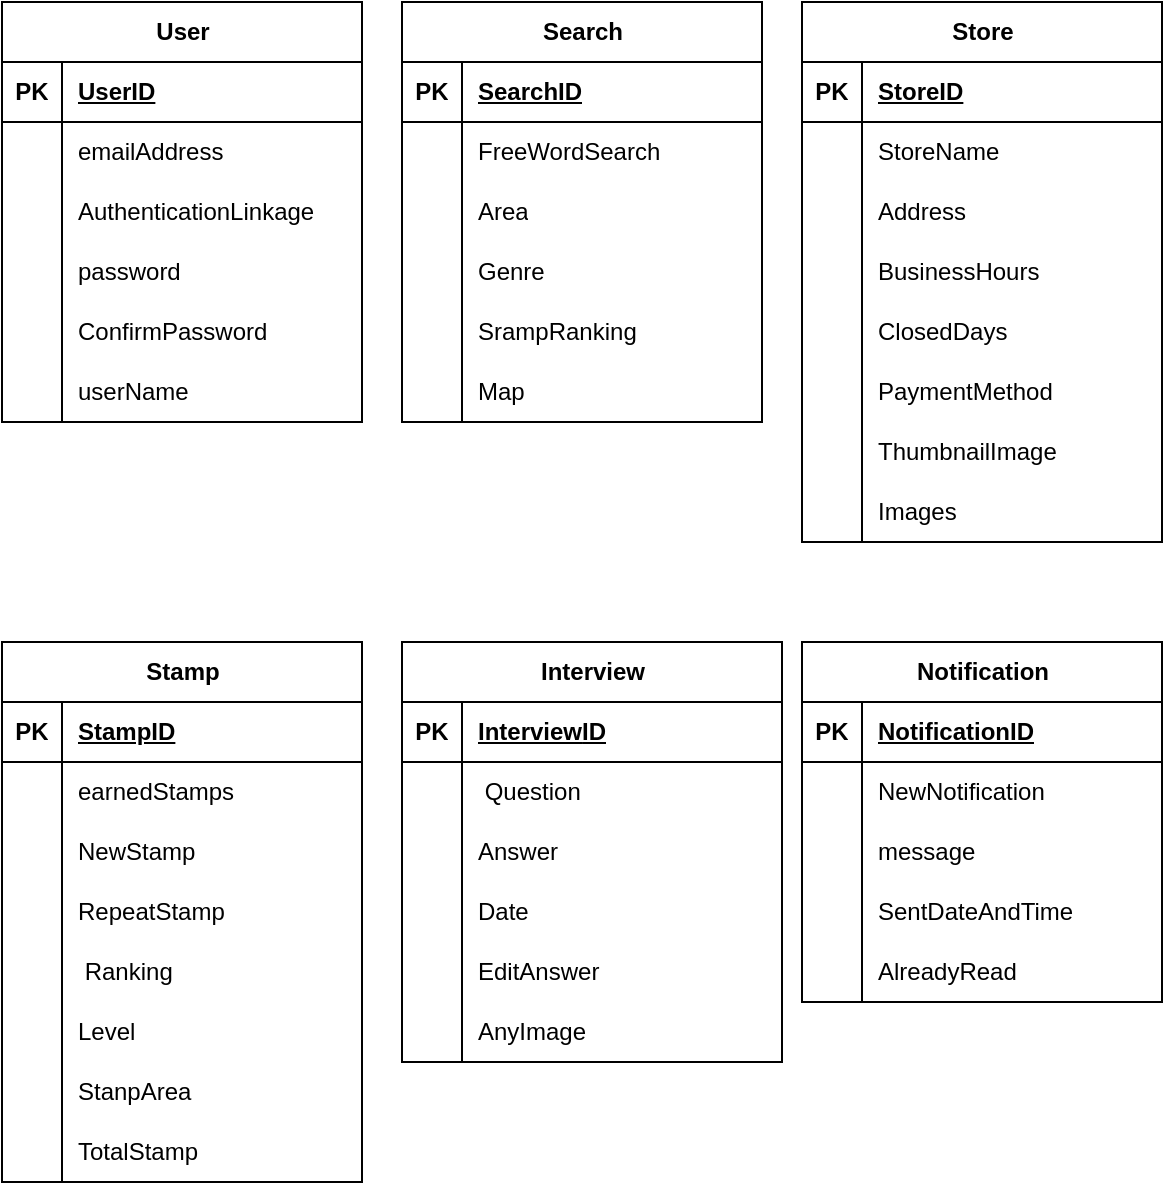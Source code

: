 <mxfile version="28.0.6">
  <diagram name="ページ1" id="kEK9VItC3VgsnDbGIAw5">
    <mxGraphModel dx="831" dy="711" grid="1" gridSize="10" guides="1" tooltips="1" connect="1" arrows="1" fold="1" page="1" pageScale="1" pageWidth="827" pageHeight="1169" math="0" shadow="0">
      <root>
        <mxCell id="0" />
        <mxCell id="1" parent="0" />
        <mxCell id="_8Yf4hrs5xxqc-T7OkdK-20" value="User" style="shape=table;startSize=30;container=1;collapsible=1;childLayout=tableLayout;fixedRows=1;rowLines=0;fontStyle=1;align=center;resizeLast=1;html=1;" parent="1" vertex="1">
          <mxGeometry x="40" y="40" width="180" height="210" as="geometry" />
        </mxCell>
        <mxCell id="_8Yf4hrs5xxqc-T7OkdK-21" value="" style="shape=tableRow;horizontal=0;startSize=0;swimlaneHead=0;swimlaneBody=0;fillColor=none;collapsible=0;dropTarget=0;points=[[0,0.5],[1,0.5]];portConstraint=eastwest;top=0;left=0;right=0;bottom=1;" parent="_8Yf4hrs5xxqc-T7OkdK-20" vertex="1">
          <mxGeometry y="30" width="180" height="30" as="geometry" />
        </mxCell>
        <mxCell id="_8Yf4hrs5xxqc-T7OkdK-22" value="PK" style="shape=partialRectangle;connectable=0;fillColor=none;top=0;left=0;bottom=0;right=0;fontStyle=1;overflow=hidden;whiteSpace=wrap;html=1;" parent="_8Yf4hrs5xxqc-T7OkdK-21" vertex="1">
          <mxGeometry width="30" height="30" as="geometry">
            <mxRectangle width="30" height="30" as="alternateBounds" />
          </mxGeometry>
        </mxCell>
        <mxCell id="_8Yf4hrs5xxqc-T7OkdK-23" value="UserID" style="shape=partialRectangle;connectable=0;fillColor=none;top=0;left=0;bottom=0;right=0;align=left;spacingLeft=6;fontStyle=5;overflow=hidden;whiteSpace=wrap;html=1;" parent="_8Yf4hrs5xxqc-T7OkdK-21" vertex="1">
          <mxGeometry x="30" width="150" height="30" as="geometry">
            <mxRectangle width="150" height="30" as="alternateBounds" />
          </mxGeometry>
        </mxCell>
        <mxCell id="_8Yf4hrs5xxqc-T7OkdK-24" value="" style="shape=tableRow;horizontal=0;startSize=0;swimlaneHead=0;swimlaneBody=0;fillColor=none;collapsible=0;dropTarget=0;points=[[0,0.5],[1,0.5]];portConstraint=eastwest;top=0;left=0;right=0;bottom=0;" parent="_8Yf4hrs5xxqc-T7OkdK-20" vertex="1">
          <mxGeometry y="60" width="180" height="30" as="geometry" />
        </mxCell>
        <mxCell id="_8Yf4hrs5xxqc-T7OkdK-25" value="" style="shape=partialRectangle;connectable=0;fillColor=none;top=0;left=0;bottom=0;right=0;editable=1;overflow=hidden;whiteSpace=wrap;html=1;" parent="_8Yf4hrs5xxqc-T7OkdK-24" vertex="1">
          <mxGeometry width="30" height="30" as="geometry">
            <mxRectangle width="30" height="30" as="alternateBounds" />
          </mxGeometry>
        </mxCell>
        <mxCell id="_8Yf4hrs5xxqc-T7OkdK-26" value="emailAddress" style="shape=partialRectangle;connectable=0;fillColor=none;top=0;left=0;bottom=0;right=0;align=left;spacingLeft=6;overflow=hidden;whiteSpace=wrap;html=1;" parent="_8Yf4hrs5xxqc-T7OkdK-24" vertex="1">
          <mxGeometry x="30" width="150" height="30" as="geometry">
            <mxRectangle width="150" height="30" as="alternateBounds" />
          </mxGeometry>
        </mxCell>
        <mxCell id="_8Yf4hrs5xxqc-T7OkdK-86" style="shape=tableRow;horizontal=0;startSize=0;swimlaneHead=0;swimlaneBody=0;fillColor=none;collapsible=0;dropTarget=0;points=[[0,0.5],[1,0.5]];portConstraint=eastwest;top=0;left=0;right=0;bottom=0;" parent="_8Yf4hrs5xxqc-T7OkdK-20" vertex="1">
          <mxGeometry y="90" width="180" height="30" as="geometry" />
        </mxCell>
        <mxCell id="_8Yf4hrs5xxqc-T7OkdK-87" style="shape=partialRectangle;connectable=0;fillColor=none;top=0;left=0;bottom=0;right=0;editable=1;overflow=hidden;whiteSpace=wrap;html=1;" parent="_8Yf4hrs5xxqc-T7OkdK-86" vertex="1">
          <mxGeometry width="30" height="30" as="geometry">
            <mxRectangle width="30" height="30" as="alternateBounds" />
          </mxGeometry>
        </mxCell>
        <mxCell id="_8Yf4hrs5xxqc-T7OkdK-88" value="AuthenticationLinkage" style="shape=partialRectangle;connectable=0;fillColor=none;top=0;left=0;bottom=0;right=0;align=left;spacingLeft=6;overflow=hidden;whiteSpace=wrap;html=1;" parent="_8Yf4hrs5xxqc-T7OkdK-86" vertex="1">
          <mxGeometry x="30" width="150" height="30" as="geometry">
            <mxRectangle width="150" height="30" as="alternateBounds" />
          </mxGeometry>
        </mxCell>
        <mxCell id="_8Yf4hrs5xxqc-T7OkdK-27" value="" style="shape=tableRow;horizontal=0;startSize=0;swimlaneHead=0;swimlaneBody=0;fillColor=none;collapsible=0;dropTarget=0;points=[[0,0.5],[1,0.5]];portConstraint=eastwest;top=0;left=0;right=0;bottom=0;" parent="_8Yf4hrs5xxqc-T7OkdK-20" vertex="1">
          <mxGeometry y="120" width="180" height="30" as="geometry" />
        </mxCell>
        <mxCell id="_8Yf4hrs5xxqc-T7OkdK-28" value="" style="shape=partialRectangle;connectable=0;fillColor=none;top=0;left=0;bottom=0;right=0;editable=1;overflow=hidden;whiteSpace=wrap;html=1;" parent="_8Yf4hrs5xxqc-T7OkdK-27" vertex="1">
          <mxGeometry width="30" height="30" as="geometry">
            <mxRectangle width="30" height="30" as="alternateBounds" />
          </mxGeometry>
        </mxCell>
        <mxCell id="_8Yf4hrs5xxqc-T7OkdK-29" value="password" style="shape=partialRectangle;connectable=0;fillColor=none;top=0;left=0;bottom=0;right=0;align=left;spacingLeft=6;overflow=hidden;whiteSpace=wrap;html=1;" parent="_8Yf4hrs5xxqc-T7OkdK-27" vertex="1">
          <mxGeometry x="30" width="150" height="30" as="geometry">
            <mxRectangle width="150" height="30" as="alternateBounds" />
          </mxGeometry>
        </mxCell>
        <mxCell id="_8Yf4hrs5xxqc-T7OkdK-30" value="" style="shape=tableRow;horizontal=0;startSize=0;swimlaneHead=0;swimlaneBody=0;fillColor=none;collapsible=0;dropTarget=0;points=[[0,0.5],[1,0.5]];portConstraint=eastwest;top=0;left=0;right=0;bottom=0;" parent="_8Yf4hrs5xxqc-T7OkdK-20" vertex="1">
          <mxGeometry y="150" width="180" height="30" as="geometry" />
        </mxCell>
        <mxCell id="_8Yf4hrs5xxqc-T7OkdK-31" value="" style="shape=partialRectangle;connectable=0;fillColor=none;top=0;left=0;bottom=0;right=0;editable=1;overflow=hidden;whiteSpace=wrap;html=1;" parent="_8Yf4hrs5xxqc-T7OkdK-30" vertex="1">
          <mxGeometry width="30" height="30" as="geometry">
            <mxRectangle width="30" height="30" as="alternateBounds" />
          </mxGeometry>
        </mxCell>
        <mxCell id="_8Yf4hrs5xxqc-T7OkdK-32" value="ConfirmPassword" style="shape=partialRectangle;connectable=0;fillColor=none;top=0;left=0;bottom=0;right=0;align=left;spacingLeft=6;overflow=hidden;whiteSpace=wrap;html=1;" parent="_8Yf4hrs5xxqc-T7OkdK-30" vertex="1">
          <mxGeometry x="30" width="150" height="30" as="geometry">
            <mxRectangle width="150" height="30" as="alternateBounds" />
          </mxGeometry>
        </mxCell>
        <mxCell id="_8Yf4hrs5xxqc-T7OkdK-36" style="shape=tableRow;horizontal=0;startSize=0;swimlaneHead=0;swimlaneBody=0;fillColor=none;collapsible=0;dropTarget=0;points=[[0,0.5],[1,0.5]];portConstraint=eastwest;top=0;left=0;right=0;bottom=0;" parent="_8Yf4hrs5xxqc-T7OkdK-20" vertex="1">
          <mxGeometry y="180" width="180" height="30" as="geometry" />
        </mxCell>
        <mxCell id="_8Yf4hrs5xxqc-T7OkdK-37" value="" style="shape=partialRectangle;connectable=0;fillColor=none;top=0;left=0;bottom=0;right=0;editable=1;overflow=hidden;whiteSpace=wrap;html=1;" parent="_8Yf4hrs5xxqc-T7OkdK-36" vertex="1">
          <mxGeometry width="30" height="30" as="geometry">
            <mxRectangle width="30" height="30" as="alternateBounds" />
          </mxGeometry>
        </mxCell>
        <mxCell id="_8Yf4hrs5xxqc-T7OkdK-38" value="userName" style="shape=partialRectangle;connectable=0;fillColor=none;top=0;left=0;bottom=0;right=0;align=left;spacingLeft=6;overflow=hidden;whiteSpace=wrap;html=1;" parent="_8Yf4hrs5xxqc-T7OkdK-36" vertex="1">
          <mxGeometry x="30" width="150" height="30" as="geometry">
            <mxRectangle width="150" height="30" as="alternateBounds" />
          </mxGeometry>
        </mxCell>
        <mxCell id="_8Yf4hrs5xxqc-T7OkdK-53" value="Search" style="shape=table;startSize=30;container=1;collapsible=1;childLayout=tableLayout;fixedRows=1;rowLines=0;fontStyle=1;align=center;resizeLast=1;html=1;" parent="1" vertex="1">
          <mxGeometry x="240" y="40" width="180" height="210" as="geometry" />
        </mxCell>
        <mxCell id="_8Yf4hrs5xxqc-T7OkdK-54" value="" style="shape=tableRow;horizontal=0;startSize=0;swimlaneHead=0;swimlaneBody=0;fillColor=none;collapsible=0;dropTarget=0;points=[[0,0.5],[1,0.5]];portConstraint=eastwest;top=0;left=0;right=0;bottom=1;" parent="_8Yf4hrs5xxqc-T7OkdK-53" vertex="1">
          <mxGeometry y="30" width="180" height="30" as="geometry" />
        </mxCell>
        <mxCell id="_8Yf4hrs5xxqc-T7OkdK-55" value="PK" style="shape=partialRectangle;connectable=0;fillColor=none;top=0;left=0;bottom=0;right=0;fontStyle=1;overflow=hidden;whiteSpace=wrap;html=1;" parent="_8Yf4hrs5xxqc-T7OkdK-54" vertex="1">
          <mxGeometry width="30" height="30" as="geometry">
            <mxRectangle width="30" height="30" as="alternateBounds" />
          </mxGeometry>
        </mxCell>
        <mxCell id="_8Yf4hrs5xxqc-T7OkdK-56" value="SearchID" style="shape=partialRectangle;connectable=0;fillColor=none;top=0;left=0;bottom=0;right=0;align=left;spacingLeft=6;fontStyle=5;overflow=hidden;whiteSpace=wrap;html=1;" parent="_8Yf4hrs5xxqc-T7OkdK-54" vertex="1">
          <mxGeometry x="30" width="150" height="30" as="geometry">
            <mxRectangle width="150" height="30" as="alternateBounds" />
          </mxGeometry>
        </mxCell>
        <mxCell id="_8Yf4hrs5xxqc-T7OkdK-57" value="" style="shape=tableRow;horizontal=0;startSize=0;swimlaneHead=0;swimlaneBody=0;fillColor=none;collapsible=0;dropTarget=0;points=[[0,0.5],[1,0.5]];portConstraint=eastwest;top=0;left=0;right=0;bottom=0;" parent="_8Yf4hrs5xxqc-T7OkdK-53" vertex="1">
          <mxGeometry y="60" width="180" height="30" as="geometry" />
        </mxCell>
        <mxCell id="_8Yf4hrs5xxqc-T7OkdK-58" value="" style="shape=partialRectangle;connectable=0;fillColor=none;top=0;left=0;bottom=0;right=0;editable=1;overflow=hidden;whiteSpace=wrap;html=1;" parent="_8Yf4hrs5xxqc-T7OkdK-57" vertex="1">
          <mxGeometry width="30" height="30" as="geometry">
            <mxRectangle width="30" height="30" as="alternateBounds" />
          </mxGeometry>
        </mxCell>
        <mxCell id="_8Yf4hrs5xxqc-T7OkdK-59" value="FreeWordSearch" style="shape=partialRectangle;connectable=0;fillColor=none;top=0;left=0;bottom=0;right=0;align=left;spacingLeft=6;overflow=hidden;whiteSpace=wrap;html=1;" parent="_8Yf4hrs5xxqc-T7OkdK-57" vertex="1">
          <mxGeometry x="30" width="150" height="30" as="geometry">
            <mxRectangle width="150" height="30" as="alternateBounds" />
          </mxGeometry>
        </mxCell>
        <mxCell id="_8Yf4hrs5xxqc-T7OkdK-60" value="" style="shape=tableRow;horizontal=0;startSize=0;swimlaneHead=0;swimlaneBody=0;fillColor=none;collapsible=0;dropTarget=0;points=[[0,0.5],[1,0.5]];portConstraint=eastwest;top=0;left=0;right=0;bottom=0;" parent="_8Yf4hrs5xxqc-T7OkdK-53" vertex="1">
          <mxGeometry y="90" width="180" height="30" as="geometry" />
        </mxCell>
        <mxCell id="_8Yf4hrs5xxqc-T7OkdK-61" value="" style="shape=partialRectangle;connectable=0;fillColor=none;top=0;left=0;bottom=0;right=0;editable=1;overflow=hidden;whiteSpace=wrap;html=1;" parent="_8Yf4hrs5xxqc-T7OkdK-60" vertex="1">
          <mxGeometry width="30" height="30" as="geometry">
            <mxRectangle width="30" height="30" as="alternateBounds" />
          </mxGeometry>
        </mxCell>
        <mxCell id="_8Yf4hrs5xxqc-T7OkdK-62" value="Area" style="shape=partialRectangle;connectable=0;fillColor=none;top=0;left=0;bottom=0;right=0;align=left;spacingLeft=6;overflow=hidden;whiteSpace=wrap;html=1;" parent="_8Yf4hrs5xxqc-T7OkdK-60" vertex="1">
          <mxGeometry x="30" width="150" height="30" as="geometry">
            <mxRectangle width="150" height="30" as="alternateBounds" />
          </mxGeometry>
        </mxCell>
        <mxCell id="_8Yf4hrs5xxqc-T7OkdK-63" value="" style="shape=tableRow;horizontal=0;startSize=0;swimlaneHead=0;swimlaneBody=0;fillColor=none;collapsible=0;dropTarget=0;points=[[0,0.5],[1,0.5]];portConstraint=eastwest;top=0;left=0;right=0;bottom=0;" parent="_8Yf4hrs5xxqc-T7OkdK-53" vertex="1">
          <mxGeometry y="120" width="180" height="30" as="geometry" />
        </mxCell>
        <mxCell id="_8Yf4hrs5xxqc-T7OkdK-64" value="" style="shape=partialRectangle;connectable=0;fillColor=none;top=0;left=0;bottom=0;right=0;editable=1;overflow=hidden;whiteSpace=wrap;html=1;" parent="_8Yf4hrs5xxqc-T7OkdK-63" vertex="1">
          <mxGeometry width="30" height="30" as="geometry">
            <mxRectangle width="30" height="30" as="alternateBounds" />
          </mxGeometry>
        </mxCell>
        <mxCell id="_8Yf4hrs5xxqc-T7OkdK-65" value="Genre" style="shape=partialRectangle;connectable=0;fillColor=none;top=0;left=0;bottom=0;right=0;align=left;spacingLeft=6;overflow=hidden;whiteSpace=wrap;html=1;" parent="_8Yf4hrs5xxqc-T7OkdK-63" vertex="1">
          <mxGeometry x="30" width="150" height="30" as="geometry">
            <mxRectangle width="150" height="30" as="alternateBounds" />
          </mxGeometry>
        </mxCell>
        <mxCell id="_8Yf4hrs5xxqc-T7OkdK-66" style="shape=tableRow;horizontal=0;startSize=0;swimlaneHead=0;swimlaneBody=0;fillColor=none;collapsible=0;dropTarget=0;points=[[0,0.5],[1,0.5]];portConstraint=eastwest;top=0;left=0;right=0;bottom=0;" parent="_8Yf4hrs5xxqc-T7OkdK-53" vertex="1">
          <mxGeometry y="150" width="180" height="30" as="geometry" />
        </mxCell>
        <mxCell id="_8Yf4hrs5xxqc-T7OkdK-67" style="shape=partialRectangle;connectable=0;fillColor=none;top=0;left=0;bottom=0;right=0;editable=1;overflow=hidden;whiteSpace=wrap;html=1;" parent="_8Yf4hrs5xxqc-T7OkdK-66" vertex="1">
          <mxGeometry width="30" height="30" as="geometry">
            <mxRectangle width="30" height="30" as="alternateBounds" />
          </mxGeometry>
        </mxCell>
        <mxCell id="_8Yf4hrs5xxqc-T7OkdK-68" value="SrampRanking" style="shape=partialRectangle;connectable=0;fillColor=none;top=0;left=0;bottom=0;right=0;align=left;spacingLeft=6;overflow=hidden;whiteSpace=wrap;html=1;" parent="_8Yf4hrs5xxqc-T7OkdK-66" vertex="1">
          <mxGeometry x="30" width="150" height="30" as="geometry">
            <mxRectangle width="150" height="30" as="alternateBounds" />
          </mxGeometry>
        </mxCell>
        <mxCell id="_8Yf4hrs5xxqc-T7OkdK-69" style="shape=tableRow;horizontal=0;startSize=0;swimlaneHead=0;swimlaneBody=0;fillColor=none;collapsible=0;dropTarget=0;points=[[0,0.5],[1,0.5]];portConstraint=eastwest;top=0;left=0;right=0;bottom=0;" parent="_8Yf4hrs5xxqc-T7OkdK-53" vertex="1">
          <mxGeometry y="180" width="180" height="30" as="geometry" />
        </mxCell>
        <mxCell id="_8Yf4hrs5xxqc-T7OkdK-70" style="shape=partialRectangle;connectable=0;fillColor=none;top=0;left=0;bottom=0;right=0;editable=1;overflow=hidden;whiteSpace=wrap;html=1;" parent="_8Yf4hrs5xxqc-T7OkdK-69" vertex="1">
          <mxGeometry width="30" height="30" as="geometry">
            <mxRectangle width="30" height="30" as="alternateBounds" />
          </mxGeometry>
        </mxCell>
        <mxCell id="_8Yf4hrs5xxqc-T7OkdK-71" value="Map" style="shape=partialRectangle;connectable=0;fillColor=none;top=0;left=0;bottom=0;right=0;align=left;spacingLeft=6;overflow=hidden;whiteSpace=wrap;html=1;" parent="_8Yf4hrs5xxqc-T7OkdK-69" vertex="1">
          <mxGeometry x="30" width="150" height="30" as="geometry">
            <mxRectangle width="150" height="30" as="alternateBounds" />
          </mxGeometry>
        </mxCell>
        <mxCell id="_8Yf4hrs5xxqc-T7OkdK-73" value="Store" style="shape=table;startSize=30;container=1;collapsible=1;childLayout=tableLayout;fixedRows=1;rowLines=0;fontStyle=1;align=center;resizeLast=1;html=1;" parent="1" vertex="1">
          <mxGeometry x="440" y="40" width="180" height="270" as="geometry" />
        </mxCell>
        <mxCell id="_8Yf4hrs5xxqc-T7OkdK-74" value="" style="shape=tableRow;horizontal=0;startSize=0;swimlaneHead=0;swimlaneBody=0;fillColor=none;collapsible=0;dropTarget=0;points=[[0,0.5],[1,0.5]];portConstraint=eastwest;top=0;left=0;right=0;bottom=1;" parent="_8Yf4hrs5xxqc-T7OkdK-73" vertex="1">
          <mxGeometry y="30" width="180" height="30" as="geometry" />
        </mxCell>
        <mxCell id="_8Yf4hrs5xxqc-T7OkdK-75" value="PK" style="shape=partialRectangle;connectable=0;fillColor=none;top=0;left=0;bottom=0;right=0;fontStyle=1;overflow=hidden;whiteSpace=wrap;html=1;" parent="_8Yf4hrs5xxqc-T7OkdK-74" vertex="1">
          <mxGeometry width="30" height="30" as="geometry">
            <mxRectangle width="30" height="30" as="alternateBounds" />
          </mxGeometry>
        </mxCell>
        <mxCell id="_8Yf4hrs5xxqc-T7OkdK-76" value="StoreID" style="shape=partialRectangle;connectable=0;fillColor=none;top=0;left=0;bottom=0;right=0;align=left;spacingLeft=6;fontStyle=5;overflow=hidden;whiteSpace=wrap;html=1;" parent="_8Yf4hrs5xxqc-T7OkdK-74" vertex="1">
          <mxGeometry x="30" width="150" height="30" as="geometry">
            <mxRectangle width="150" height="30" as="alternateBounds" />
          </mxGeometry>
        </mxCell>
        <mxCell id="_8Yf4hrs5xxqc-T7OkdK-77" value="" style="shape=tableRow;horizontal=0;startSize=0;swimlaneHead=0;swimlaneBody=0;fillColor=none;collapsible=0;dropTarget=0;points=[[0,0.5],[1,0.5]];portConstraint=eastwest;top=0;left=0;right=0;bottom=0;" parent="_8Yf4hrs5xxqc-T7OkdK-73" vertex="1">
          <mxGeometry y="60" width="180" height="30" as="geometry" />
        </mxCell>
        <mxCell id="_8Yf4hrs5xxqc-T7OkdK-78" value="" style="shape=partialRectangle;connectable=0;fillColor=none;top=0;left=0;bottom=0;right=0;editable=1;overflow=hidden;whiteSpace=wrap;html=1;" parent="_8Yf4hrs5xxqc-T7OkdK-77" vertex="1">
          <mxGeometry width="30" height="30" as="geometry">
            <mxRectangle width="30" height="30" as="alternateBounds" />
          </mxGeometry>
        </mxCell>
        <mxCell id="_8Yf4hrs5xxqc-T7OkdK-79" value="StoreName" style="shape=partialRectangle;connectable=0;fillColor=none;top=0;left=0;bottom=0;right=0;align=left;spacingLeft=6;overflow=hidden;whiteSpace=wrap;html=1;" parent="_8Yf4hrs5xxqc-T7OkdK-77" vertex="1">
          <mxGeometry x="30" width="150" height="30" as="geometry">
            <mxRectangle width="150" height="30" as="alternateBounds" />
          </mxGeometry>
        </mxCell>
        <mxCell id="_8Yf4hrs5xxqc-T7OkdK-80" value="" style="shape=tableRow;horizontal=0;startSize=0;swimlaneHead=0;swimlaneBody=0;fillColor=none;collapsible=0;dropTarget=0;points=[[0,0.5],[1,0.5]];portConstraint=eastwest;top=0;left=0;right=0;bottom=0;" parent="_8Yf4hrs5xxqc-T7OkdK-73" vertex="1">
          <mxGeometry y="90" width="180" height="30" as="geometry" />
        </mxCell>
        <mxCell id="_8Yf4hrs5xxqc-T7OkdK-81" value="" style="shape=partialRectangle;connectable=0;fillColor=none;top=0;left=0;bottom=0;right=0;editable=1;overflow=hidden;whiteSpace=wrap;html=1;" parent="_8Yf4hrs5xxqc-T7OkdK-80" vertex="1">
          <mxGeometry width="30" height="30" as="geometry">
            <mxRectangle width="30" height="30" as="alternateBounds" />
          </mxGeometry>
        </mxCell>
        <mxCell id="_8Yf4hrs5xxqc-T7OkdK-82" value="Address" style="shape=partialRectangle;connectable=0;fillColor=none;top=0;left=0;bottom=0;right=0;align=left;spacingLeft=6;overflow=hidden;whiteSpace=wrap;html=1;" parent="_8Yf4hrs5xxqc-T7OkdK-80" vertex="1">
          <mxGeometry x="30" width="150" height="30" as="geometry">
            <mxRectangle width="150" height="30" as="alternateBounds" />
          </mxGeometry>
        </mxCell>
        <mxCell id="_8Yf4hrs5xxqc-T7OkdK-95" style="shape=tableRow;horizontal=0;startSize=0;swimlaneHead=0;swimlaneBody=0;fillColor=none;collapsible=0;dropTarget=0;points=[[0,0.5],[1,0.5]];portConstraint=eastwest;top=0;left=0;right=0;bottom=0;" parent="_8Yf4hrs5xxqc-T7OkdK-73" vertex="1">
          <mxGeometry y="120" width="180" height="30" as="geometry" />
        </mxCell>
        <mxCell id="_8Yf4hrs5xxqc-T7OkdK-96" style="shape=partialRectangle;connectable=0;fillColor=none;top=0;left=0;bottom=0;right=0;editable=1;overflow=hidden;whiteSpace=wrap;html=1;" parent="_8Yf4hrs5xxqc-T7OkdK-95" vertex="1">
          <mxGeometry width="30" height="30" as="geometry">
            <mxRectangle width="30" height="30" as="alternateBounds" />
          </mxGeometry>
        </mxCell>
        <mxCell id="_8Yf4hrs5xxqc-T7OkdK-97" value="BusinessHours" style="shape=partialRectangle;connectable=0;fillColor=none;top=0;left=0;bottom=0;right=0;align=left;spacingLeft=6;overflow=hidden;whiteSpace=wrap;html=1;" parent="_8Yf4hrs5xxqc-T7OkdK-95" vertex="1">
          <mxGeometry x="30" width="150" height="30" as="geometry">
            <mxRectangle width="150" height="30" as="alternateBounds" />
          </mxGeometry>
        </mxCell>
        <mxCell id="_8Yf4hrs5xxqc-T7OkdK-92" style="shape=tableRow;horizontal=0;startSize=0;swimlaneHead=0;swimlaneBody=0;fillColor=none;collapsible=0;dropTarget=0;points=[[0,0.5],[1,0.5]];portConstraint=eastwest;top=0;left=0;right=0;bottom=0;" parent="_8Yf4hrs5xxqc-T7OkdK-73" vertex="1">
          <mxGeometry y="150" width="180" height="30" as="geometry" />
        </mxCell>
        <mxCell id="_8Yf4hrs5xxqc-T7OkdK-93" style="shape=partialRectangle;connectable=0;fillColor=none;top=0;left=0;bottom=0;right=0;editable=1;overflow=hidden;whiteSpace=wrap;html=1;" parent="_8Yf4hrs5xxqc-T7OkdK-92" vertex="1">
          <mxGeometry width="30" height="30" as="geometry">
            <mxRectangle width="30" height="30" as="alternateBounds" />
          </mxGeometry>
        </mxCell>
        <mxCell id="_8Yf4hrs5xxqc-T7OkdK-94" value="ClosedDays" style="shape=partialRectangle;connectable=0;fillColor=none;top=0;left=0;bottom=0;right=0;align=left;spacingLeft=6;overflow=hidden;whiteSpace=wrap;html=1;" parent="_8Yf4hrs5xxqc-T7OkdK-92" vertex="1">
          <mxGeometry x="30" width="150" height="30" as="geometry">
            <mxRectangle width="150" height="30" as="alternateBounds" />
          </mxGeometry>
        </mxCell>
        <mxCell id="_8Yf4hrs5xxqc-T7OkdK-89" style="shape=tableRow;horizontal=0;startSize=0;swimlaneHead=0;swimlaneBody=0;fillColor=none;collapsible=0;dropTarget=0;points=[[0,0.5],[1,0.5]];portConstraint=eastwest;top=0;left=0;right=0;bottom=0;" parent="_8Yf4hrs5xxqc-T7OkdK-73" vertex="1">
          <mxGeometry y="180" width="180" height="30" as="geometry" />
        </mxCell>
        <mxCell id="_8Yf4hrs5xxqc-T7OkdK-90" style="shape=partialRectangle;connectable=0;fillColor=none;top=0;left=0;bottom=0;right=0;editable=1;overflow=hidden;whiteSpace=wrap;html=1;" parent="_8Yf4hrs5xxqc-T7OkdK-89" vertex="1">
          <mxGeometry width="30" height="30" as="geometry">
            <mxRectangle width="30" height="30" as="alternateBounds" />
          </mxGeometry>
        </mxCell>
        <mxCell id="_8Yf4hrs5xxqc-T7OkdK-91" value="PaymentMethod" style="shape=partialRectangle;connectable=0;fillColor=none;top=0;left=0;bottom=0;right=0;align=left;spacingLeft=6;overflow=hidden;whiteSpace=wrap;html=1;" parent="_8Yf4hrs5xxqc-T7OkdK-89" vertex="1">
          <mxGeometry x="30" width="150" height="30" as="geometry">
            <mxRectangle width="150" height="30" as="alternateBounds" />
          </mxGeometry>
        </mxCell>
        <mxCell id="_8Yf4hrs5xxqc-T7OkdK-83" value="" style="shape=tableRow;horizontal=0;startSize=0;swimlaneHead=0;swimlaneBody=0;fillColor=none;collapsible=0;dropTarget=0;points=[[0,0.5],[1,0.5]];portConstraint=eastwest;top=0;left=0;right=0;bottom=0;" parent="_8Yf4hrs5xxqc-T7OkdK-73" vertex="1">
          <mxGeometry y="210" width="180" height="30" as="geometry" />
        </mxCell>
        <mxCell id="_8Yf4hrs5xxqc-T7OkdK-84" value="" style="shape=partialRectangle;connectable=0;fillColor=none;top=0;left=0;bottom=0;right=0;editable=1;overflow=hidden;whiteSpace=wrap;html=1;" parent="_8Yf4hrs5xxqc-T7OkdK-83" vertex="1">
          <mxGeometry width="30" height="30" as="geometry">
            <mxRectangle width="30" height="30" as="alternateBounds" />
          </mxGeometry>
        </mxCell>
        <mxCell id="_8Yf4hrs5xxqc-T7OkdK-85" value="ThumbnailImage" style="shape=partialRectangle;connectable=0;fillColor=none;top=0;left=0;bottom=0;right=0;align=left;spacingLeft=6;overflow=hidden;whiteSpace=wrap;html=1;" parent="_8Yf4hrs5xxqc-T7OkdK-83" vertex="1">
          <mxGeometry x="30" width="150" height="30" as="geometry">
            <mxRectangle width="150" height="30" as="alternateBounds" />
          </mxGeometry>
        </mxCell>
        <mxCell id="_8Yf4hrs5xxqc-T7OkdK-98" style="shape=tableRow;horizontal=0;startSize=0;swimlaneHead=0;swimlaneBody=0;fillColor=none;collapsible=0;dropTarget=0;points=[[0,0.5],[1,0.5]];portConstraint=eastwest;top=0;left=0;right=0;bottom=0;" parent="_8Yf4hrs5xxqc-T7OkdK-73" vertex="1">
          <mxGeometry y="240" width="180" height="30" as="geometry" />
        </mxCell>
        <mxCell id="_8Yf4hrs5xxqc-T7OkdK-99" style="shape=partialRectangle;connectable=0;fillColor=none;top=0;left=0;bottom=0;right=0;editable=1;overflow=hidden;whiteSpace=wrap;html=1;" parent="_8Yf4hrs5xxqc-T7OkdK-98" vertex="1">
          <mxGeometry width="30" height="30" as="geometry">
            <mxRectangle width="30" height="30" as="alternateBounds" />
          </mxGeometry>
        </mxCell>
        <mxCell id="_8Yf4hrs5xxqc-T7OkdK-100" value="Images" style="shape=partialRectangle;connectable=0;fillColor=none;top=0;left=0;bottom=0;right=0;align=left;spacingLeft=6;overflow=hidden;whiteSpace=wrap;html=1;" parent="_8Yf4hrs5xxqc-T7OkdK-98" vertex="1">
          <mxGeometry x="30" width="150" height="30" as="geometry">
            <mxRectangle width="150" height="30" as="alternateBounds" />
          </mxGeometry>
        </mxCell>
        <mxCell id="_8Yf4hrs5xxqc-T7OkdK-101" value="Stamp" style="shape=table;startSize=30;container=1;collapsible=1;childLayout=tableLayout;fixedRows=1;rowLines=0;fontStyle=1;align=center;resizeLast=1;html=1;" parent="1" vertex="1">
          <mxGeometry x="40" y="360" width="180" height="270" as="geometry" />
        </mxCell>
        <mxCell id="_8Yf4hrs5xxqc-T7OkdK-102" value="" style="shape=tableRow;horizontal=0;startSize=0;swimlaneHead=0;swimlaneBody=0;fillColor=none;collapsible=0;dropTarget=0;points=[[0,0.5],[1,0.5]];portConstraint=eastwest;top=0;left=0;right=0;bottom=1;" parent="_8Yf4hrs5xxqc-T7OkdK-101" vertex="1">
          <mxGeometry y="30" width="180" height="30" as="geometry" />
        </mxCell>
        <mxCell id="_8Yf4hrs5xxqc-T7OkdK-103" value="PK" style="shape=partialRectangle;connectable=0;fillColor=none;top=0;left=0;bottom=0;right=0;fontStyle=1;overflow=hidden;whiteSpace=wrap;html=1;" parent="_8Yf4hrs5xxqc-T7OkdK-102" vertex="1">
          <mxGeometry width="30" height="30" as="geometry">
            <mxRectangle width="30" height="30" as="alternateBounds" />
          </mxGeometry>
        </mxCell>
        <mxCell id="_8Yf4hrs5xxqc-T7OkdK-104" value="StampID" style="shape=partialRectangle;connectable=0;fillColor=none;top=0;left=0;bottom=0;right=0;align=left;spacingLeft=6;fontStyle=5;overflow=hidden;whiteSpace=wrap;html=1;" parent="_8Yf4hrs5xxqc-T7OkdK-102" vertex="1">
          <mxGeometry x="30" width="150" height="30" as="geometry">
            <mxRectangle width="150" height="30" as="alternateBounds" />
          </mxGeometry>
        </mxCell>
        <mxCell id="_8Yf4hrs5xxqc-T7OkdK-105" value="" style="shape=tableRow;horizontal=0;startSize=0;swimlaneHead=0;swimlaneBody=0;fillColor=none;collapsible=0;dropTarget=0;points=[[0,0.5],[1,0.5]];portConstraint=eastwest;top=0;left=0;right=0;bottom=0;" parent="_8Yf4hrs5xxqc-T7OkdK-101" vertex="1">
          <mxGeometry y="60" width="180" height="30" as="geometry" />
        </mxCell>
        <mxCell id="_8Yf4hrs5xxqc-T7OkdK-106" value="" style="shape=partialRectangle;connectable=0;fillColor=none;top=0;left=0;bottom=0;right=0;editable=1;overflow=hidden;whiteSpace=wrap;html=1;" parent="_8Yf4hrs5xxqc-T7OkdK-105" vertex="1">
          <mxGeometry width="30" height="30" as="geometry">
            <mxRectangle width="30" height="30" as="alternateBounds" />
          </mxGeometry>
        </mxCell>
        <mxCell id="_8Yf4hrs5xxqc-T7OkdK-107" value="earnedStamps" style="shape=partialRectangle;connectable=0;fillColor=none;top=0;left=0;bottom=0;right=0;align=left;spacingLeft=6;overflow=hidden;whiteSpace=wrap;html=1;" parent="_8Yf4hrs5xxqc-T7OkdK-105" vertex="1">
          <mxGeometry x="30" width="150" height="30" as="geometry">
            <mxRectangle width="150" height="30" as="alternateBounds" />
          </mxGeometry>
        </mxCell>
        <mxCell id="_8Yf4hrs5xxqc-T7OkdK-108" value="" style="shape=tableRow;horizontal=0;startSize=0;swimlaneHead=0;swimlaneBody=0;fillColor=none;collapsible=0;dropTarget=0;points=[[0,0.5],[1,0.5]];portConstraint=eastwest;top=0;left=0;right=0;bottom=0;" parent="_8Yf4hrs5xxqc-T7OkdK-101" vertex="1">
          <mxGeometry y="90" width="180" height="30" as="geometry" />
        </mxCell>
        <mxCell id="_8Yf4hrs5xxqc-T7OkdK-109" value="" style="shape=partialRectangle;connectable=0;fillColor=none;top=0;left=0;bottom=0;right=0;editable=1;overflow=hidden;whiteSpace=wrap;html=1;" parent="_8Yf4hrs5xxqc-T7OkdK-108" vertex="1">
          <mxGeometry width="30" height="30" as="geometry">
            <mxRectangle width="30" height="30" as="alternateBounds" />
          </mxGeometry>
        </mxCell>
        <mxCell id="_8Yf4hrs5xxqc-T7OkdK-110" value="NewStamp" style="shape=partialRectangle;connectable=0;fillColor=none;top=0;left=0;bottom=0;right=0;align=left;spacingLeft=6;overflow=hidden;whiteSpace=wrap;html=1;" parent="_8Yf4hrs5xxqc-T7OkdK-108" vertex="1">
          <mxGeometry x="30" width="150" height="30" as="geometry">
            <mxRectangle width="150" height="30" as="alternateBounds" />
          </mxGeometry>
        </mxCell>
        <mxCell id="_8Yf4hrs5xxqc-T7OkdK-111" value="" style="shape=tableRow;horizontal=0;startSize=0;swimlaneHead=0;swimlaneBody=0;fillColor=none;collapsible=0;dropTarget=0;points=[[0,0.5],[1,0.5]];portConstraint=eastwest;top=0;left=0;right=0;bottom=0;" parent="_8Yf4hrs5xxqc-T7OkdK-101" vertex="1">
          <mxGeometry y="120" width="180" height="30" as="geometry" />
        </mxCell>
        <mxCell id="_8Yf4hrs5xxqc-T7OkdK-112" value="" style="shape=partialRectangle;connectable=0;fillColor=none;top=0;left=0;bottom=0;right=0;editable=1;overflow=hidden;whiteSpace=wrap;html=1;" parent="_8Yf4hrs5xxqc-T7OkdK-111" vertex="1">
          <mxGeometry width="30" height="30" as="geometry">
            <mxRectangle width="30" height="30" as="alternateBounds" />
          </mxGeometry>
        </mxCell>
        <mxCell id="_8Yf4hrs5xxqc-T7OkdK-113" value="RepeatStamp" style="shape=partialRectangle;connectable=0;fillColor=none;top=0;left=0;bottom=0;right=0;align=left;spacingLeft=6;overflow=hidden;whiteSpace=wrap;html=1;" parent="_8Yf4hrs5xxqc-T7OkdK-111" vertex="1">
          <mxGeometry x="30" width="150" height="30" as="geometry">
            <mxRectangle width="150" height="30" as="alternateBounds" />
          </mxGeometry>
        </mxCell>
        <mxCell id="_8Yf4hrs5xxqc-T7OkdK-114" style="shape=tableRow;horizontal=0;startSize=0;swimlaneHead=0;swimlaneBody=0;fillColor=none;collapsible=0;dropTarget=0;points=[[0,0.5],[1,0.5]];portConstraint=eastwest;top=0;left=0;right=0;bottom=0;" parent="_8Yf4hrs5xxqc-T7OkdK-101" vertex="1">
          <mxGeometry y="150" width="180" height="30" as="geometry" />
        </mxCell>
        <mxCell id="_8Yf4hrs5xxqc-T7OkdK-115" style="shape=partialRectangle;connectable=0;fillColor=none;top=0;left=0;bottom=0;right=0;editable=1;overflow=hidden;whiteSpace=wrap;html=1;" parent="_8Yf4hrs5xxqc-T7OkdK-114" vertex="1">
          <mxGeometry width="30" height="30" as="geometry">
            <mxRectangle width="30" height="30" as="alternateBounds" />
          </mxGeometry>
        </mxCell>
        <mxCell id="_8Yf4hrs5xxqc-T7OkdK-116" value="&amp;nbsp;Ranking" style="shape=partialRectangle;connectable=0;fillColor=none;top=0;left=0;bottom=0;right=0;align=left;spacingLeft=6;overflow=hidden;whiteSpace=wrap;html=1;" parent="_8Yf4hrs5xxqc-T7OkdK-114" vertex="1">
          <mxGeometry x="30" width="150" height="30" as="geometry">
            <mxRectangle width="150" height="30" as="alternateBounds" />
          </mxGeometry>
        </mxCell>
        <mxCell id="_8Yf4hrs5xxqc-T7OkdK-117" style="shape=tableRow;horizontal=0;startSize=0;swimlaneHead=0;swimlaneBody=0;fillColor=none;collapsible=0;dropTarget=0;points=[[0,0.5],[1,0.5]];portConstraint=eastwest;top=0;left=0;right=0;bottom=0;" parent="_8Yf4hrs5xxqc-T7OkdK-101" vertex="1">
          <mxGeometry y="180" width="180" height="30" as="geometry" />
        </mxCell>
        <mxCell id="_8Yf4hrs5xxqc-T7OkdK-118" style="shape=partialRectangle;connectable=0;fillColor=none;top=0;left=0;bottom=0;right=0;editable=1;overflow=hidden;whiteSpace=wrap;html=1;" parent="_8Yf4hrs5xxqc-T7OkdK-117" vertex="1">
          <mxGeometry width="30" height="30" as="geometry">
            <mxRectangle width="30" height="30" as="alternateBounds" />
          </mxGeometry>
        </mxCell>
        <mxCell id="_8Yf4hrs5xxqc-T7OkdK-119" value="Level" style="shape=partialRectangle;connectable=0;fillColor=none;top=0;left=0;bottom=0;right=0;align=left;spacingLeft=6;overflow=hidden;whiteSpace=wrap;html=1;" parent="_8Yf4hrs5xxqc-T7OkdK-117" vertex="1">
          <mxGeometry x="30" width="150" height="30" as="geometry">
            <mxRectangle width="150" height="30" as="alternateBounds" />
          </mxGeometry>
        </mxCell>
        <mxCell id="_8Yf4hrs5xxqc-T7OkdK-136" style="shape=tableRow;horizontal=0;startSize=0;swimlaneHead=0;swimlaneBody=0;fillColor=none;collapsible=0;dropTarget=0;points=[[0,0.5],[1,0.5]];portConstraint=eastwest;top=0;left=0;right=0;bottom=0;" parent="_8Yf4hrs5xxqc-T7OkdK-101" vertex="1">
          <mxGeometry y="210" width="180" height="30" as="geometry" />
        </mxCell>
        <mxCell id="_8Yf4hrs5xxqc-T7OkdK-137" style="shape=partialRectangle;connectable=0;fillColor=none;top=0;left=0;bottom=0;right=0;editable=1;overflow=hidden;whiteSpace=wrap;html=1;" parent="_8Yf4hrs5xxqc-T7OkdK-136" vertex="1">
          <mxGeometry width="30" height="30" as="geometry">
            <mxRectangle width="30" height="30" as="alternateBounds" />
          </mxGeometry>
        </mxCell>
        <mxCell id="_8Yf4hrs5xxqc-T7OkdK-138" value="StanpArea" style="shape=partialRectangle;connectable=0;fillColor=none;top=0;left=0;bottom=0;right=0;align=left;spacingLeft=6;overflow=hidden;whiteSpace=wrap;html=1;" parent="_8Yf4hrs5xxqc-T7OkdK-136" vertex="1">
          <mxGeometry x="30" width="150" height="30" as="geometry">
            <mxRectangle width="150" height="30" as="alternateBounds" />
          </mxGeometry>
        </mxCell>
        <mxCell id="_8Yf4hrs5xxqc-T7OkdK-139" style="shape=tableRow;horizontal=0;startSize=0;swimlaneHead=0;swimlaneBody=0;fillColor=none;collapsible=0;dropTarget=0;points=[[0,0.5],[1,0.5]];portConstraint=eastwest;top=0;left=0;right=0;bottom=0;" parent="_8Yf4hrs5xxqc-T7OkdK-101" vertex="1">
          <mxGeometry y="240" width="180" height="30" as="geometry" />
        </mxCell>
        <mxCell id="_8Yf4hrs5xxqc-T7OkdK-140" style="shape=partialRectangle;connectable=0;fillColor=none;top=0;left=0;bottom=0;right=0;editable=1;overflow=hidden;whiteSpace=wrap;html=1;" parent="_8Yf4hrs5xxqc-T7OkdK-139" vertex="1">
          <mxGeometry width="30" height="30" as="geometry">
            <mxRectangle width="30" height="30" as="alternateBounds" />
          </mxGeometry>
        </mxCell>
        <mxCell id="_8Yf4hrs5xxqc-T7OkdK-141" value="TotalStamp" style="shape=partialRectangle;connectable=0;fillColor=none;top=0;left=0;bottom=0;right=0;align=left;spacingLeft=6;overflow=hidden;whiteSpace=wrap;html=1;" parent="_8Yf4hrs5xxqc-T7OkdK-139" vertex="1">
          <mxGeometry x="30" width="150" height="30" as="geometry">
            <mxRectangle width="150" height="30" as="alternateBounds" />
          </mxGeometry>
        </mxCell>
        <mxCell id="_8Yf4hrs5xxqc-T7OkdK-120" value="Notification" style="shape=table;startSize=30;container=1;collapsible=1;childLayout=tableLayout;fixedRows=1;rowLines=0;fontStyle=1;align=center;resizeLast=1;html=1;" parent="1" vertex="1">
          <mxGeometry x="440" y="360" width="180" height="180" as="geometry" />
        </mxCell>
        <mxCell id="_8Yf4hrs5xxqc-T7OkdK-121" value="" style="shape=tableRow;horizontal=0;startSize=0;swimlaneHead=0;swimlaneBody=0;fillColor=none;collapsible=0;dropTarget=0;points=[[0,0.5],[1,0.5]];portConstraint=eastwest;top=0;left=0;right=0;bottom=1;" parent="_8Yf4hrs5xxqc-T7OkdK-120" vertex="1">
          <mxGeometry y="30" width="180" height="30" as="geometry" />
        </mxCell>
        <mxCell id="_8Yf4hrs5xxqc-T7OkdK-122" value="PK" style="shape=partialRectangle;connectable=0;fillColor=none;top=0;left=0;bottom=0;right=0;fontStyle=1;overflow=hidden;whiteSpace=wrap;html=1;" parent="_8Yf4hrs5xxqc-T7OkdK-121" vertex="1">
          <mxGeometry width="30" height="30" as="geometry">
            <mxRectangle width="30" height="30" as="alternateBounds" />
          </mxGeometry>
        </mxCell>
        <mxCell id="_8Yf4hrs5xxqc-T7OkdK-123" value="&lt;span style=&quot;text-align: center; text-wrap-mode: nowrap;&quot;&gt;Notification&lt;/span&gt;ID" style="shape=partialRectangle;connectable=0;fillColor=none;top=0;left=0;bottom=0;right=0;align=left;spacingLeft=6;fontStyle=5;overflow=hidden;whiteSpace=wrap;html=1;" parent="_8Yf4hrs5xxqc-T7OkdK-121" vertex="1">
          <mxGeometry x="30" width="150" height="30" as="geometry">
            <mxRectangle width="150" height="30" as="alternateBounds" />
          </mxGeometry>
        </mxCell>
        <mxCell id="_8Yf4hrs5xxqc-T7OkdK-124" value="" style="shape=tableRow;horizontal=0;startSize=0;swimlaneHead=0;swimlaneBody=0;fillColor=none;collapsible=0;dropTarget=0;points=[[0,0.5],[1,0.5]];portConstraint=eastwest;top=0;left=0;right=0;bottom=0;" parent="_8Yf4hrs5xxqc-T7OkdK-120" vertex="1">
          <mxGeometry y="60" width="180" height="30" as="geometry" />
        </mxCell>
        <mxCell id="_8Yf4hrs5xxqc-T7OkdK-125" value="" style="shape=partialRectangle;connectable=0;fillColor=none;top=0;left=0;bottom=0;right=0;editable=1;overflow=hidden;whiteSpace=wrap;html=1;" parent="_8Yf4hrs5xxqc-T7OkdK-124" vertex="1">
          <mxGeometry width="30" height="30" as="geometry">
            <mxRectangle width="30" height="30" as="alternateBounds" />
          </mxGeometry>
        </mxCell>
        <mxCell id="_8Yf4hrs5xxqc-T7OkdK-126" value="&lt;span style=&quot;text-align: center; text-wrap-mode: nowrap;&quot;&gt;NewNotification&lt;/span&gt;" style="shape=partialRectangle;connectable=0;fillColor=none;top=0;left=0;bottom=0;right=0;align=left;spacingLeft=6;overflow=hidden;whiteSpace=wrap;html=1;" parent="_8Yf4hrs5xxqc-T7OkdK-124" vertex="1">
          <mxGeometry x="30" width="150" height="30" as="geometry">
            <mxRectangle width="150" height="30" as="alternateBounds" />
          </mxGeometry>
        </mxCell>
        <mxCell id="_8Yf4hrs5xxqc-T7OkdK-127" value="" style="shape=tableRow;horizontal=0;startSize=0;swimlaneHead=0;swimlaneBody=0;fillColor=none;collapsible=0;dropTarget=0;points=[[0,0.5],[1,0.5]];portConstraint=eastwest;top=0;left=0;right=0;bottom=0;" parent="_8Yf4hrs5xxqc-T7OkdK-120" vertex="1">
          <mxGeometry y="90" width="180" height="30" as="geometry" />
        </mxCell>
        <mxCell id="_8Yf4hrs5xxqc-T7OkdK-128" value="" style="shape=partialRectangle;connectable=0;fillColor=none;top=0;left=0;bottom=0;right=0;editable=1;overflow=hidden;whiteSpace=wrap;html=1;" parent="_8Yf4hrs5xxqc-T7OkdK-127" vertex="1">
          <mxGeometry width="30" height="30" as="geometry">
            <mxRectangle width="30" height="30" as="alternateBounds" />
          </mxGeometry>
        </mxCell>
        <mxCell id="_8Yf4hrs5xxqc-T7OkdK-129" value="message" style="shape=partialRectangle;connectable=0;fillColor=none;top=0;left=0;bottom=0;right=0;align=left;spacingLeft=6;overflow=hidden;whiteSpace=wrap;html=1;" parent="_8Yf4hrs5xxqc-T7OkdK-127" vertex="1">
          <mxGeometry x="30" width="150" height="30" as="geometry">
            <mxRectangle width="150" height="30" as="alternateBounds" />
          </mxGeometry>
        </mxCell>
        <mxCell id="_8Yf4hrs5xxqc-T7OkdK-130" value="" style="shape=tableRow;horizontal=0;startSize=0;swimlaneHead=0;swimlaneBody=0;fillColor=none;collapsible=0;dropTarget=0;points=[[0,0.5],[1,0.5]];portConstraint=eastwest;top=0;left=0;right=0;bottom=0;" parent="_8Yf4hrs5xxqc-T7OkdK-120" vertex="1">
          <mxGeometry y="120" width="180" height="30" as="geometry" />
        </mxCell>
        <mxCell id="_8Yf4hrs5xxqc-T7OkdK-131" value="" style="shape=partialRectangle;connectable=0;fillColor=none;top=0;left=0;bottom=0;right=0;editable=1;overflow=hidden;whiteSpace=wrap;html=1;" parent="_8Yf4hrs5xxqc-T7OkdK-130" vertex="1">
          <mxGeometry width="30" height="30" as="geometry">
            <mxRectangle width="30" height="30" as="alternateBounds" />
          </mxGeometry>
        </mxCell>
        <mxCell id="_8Yf4hrs5xxqc-T7OkdK-132" value="SentDateAndTime" style="shape=partialRectangle;connectable=0;fillColor=none;top=0;left=0;bottom=0;right=0;align=left;spacingLeft=6;overflow=hidden;whiteSpace=wrap;html=1;" parent="_8Yf4hrs5xxqc-T7OkdK-130" vertex="1">
          <mxGeometry x="30" width="150" height="30" as="geometry">
            <mxRectangle width="150" height="30" as="alternateBounds" />
          </mxGeometry>
        </mxCell>
        <mxCell id="_8Yf4hrs5xxqc-T7OkdK-133" style="shape=tableRow;horizontal=0;startSize=0;swimlaneHead=0;swimlaneBody=0;fillColor=none;collapsible=0;dropTarget=0;points=[[0,0.5],[1,0.5]];portConstraint=eastwest;top=0;left=0;right=0;bottom=0;" parent="_8Yf4hrs5xxqc-T7OkdK-120" vertex="1">
          <mxGeometry y="150" width="180" height="30" as="geometry" />
        </mxCell>
        <mxCell id="_8Yf4hrs5xxqc-T7OkdK-134" style="shape=partialRectangle;connectable=0;fillColor=none;top=0;left=0;bottom=0;right=0;editable=1;overflow=hidden;whiteSpace=wrap;html=1;" parent="_8Yf4hrs5xxqc-T7OkdK-133" vertex="1">
          <mxGeometry width="30" height="30" as="geometry">
            <mxRectangle width="30" height="30" as="alternateBounds" />
          </mxGeometry>
        </mxCell>
        <mxCell id="_8Yf4hrs5xxqc-T7OkdK-135" value="AlreadyRead" style="shape=partialRectangle;connectable=0;fillColor=none;top=0;left=0;bottom=0;right=0;align=left;spacingLeft=6;overflow=hidden;whiteSpace=wrap;html=1;" parent="_8Yf4hrs5xxqc-T7OkdK-133" vertex="1">
          <mxGeometry x="30" width="150" height="30" as="geometry">
            <mxRectangle width="150" height="30" as="alternateBounds" />
          </mxGeometry>
        </mxCell>
        <mxCell id="_8Yf4hrs5xxqc-T7OkdK-142" value="Interview" style="shape=table;startSize=30;container=1;collapsible=1;childLayout=tableLayout;fixedRows=1;rowLines=0;fontStyle=1;align=center;resizeLast=1;html=1;" parent="1" vertex="1">
          <mxGeometry x="240" y="360" width="190" height="210" as="geometry" />
        </mxCell>
        <mxCell id="_8Yf4hrs5xxqc-T7OkdK-143" value="" style="shape=tableRow;horizontal=0;startSize=0;swimlaneHead=0;swimlaneBody=0;fillColor=none;collapsible=0;dropTarget=0;points=[[0,0.5],[1,0.5]];portConstraint=eastwest;top=0;left=0;right=0;bottom=1;" parent="_8Yf4hrs5xxqc-T7OkdK-142" vertex="1">
          <mxGeometry y="30" width="190" height="30" as="geometry" />
        </mxCell>
        <mxCell id="_8Yf4hrs5xxqc-T7OkdK-144" value="PK" style="shape=partialRectangle;connectable=0;fillColor=none;top=0;left=0;bottom=0;right=0;fontStyle=1;overflow=hidden;whiteSpace=wrap;html=1;" parent="_8Yf4hrs5xxqc-T7OkdK-143" vertex="1">
          <mxGeometry width="30" height="30" as="geometry">
            <mxRectangle width="30" height="30" as="alternateBounds" />
          </mxGeometry>
        </mxCell>
        <mxCell id="_8Yf4hrs5xxqc-T7OkdK-145" value="&lt;span style=&quot;text-align: center; text-wrap-mode: nowrap;&quot;&gt;Interview&lt;/span&gt;ID" style="shape=partialRectangle;connectable=0;fillColor=none;top=0;left=0;bottom=0;right=0;align=left;spacingLeft=6;fontStyle=5;overflow=hidden;whiteSpace=wrap;html=1;" parent="_8Yf4hrs5xxqc-T7OkdK-143" vertex="1">
          <mxGeometry x="30" width="160" height="30" as="geometry">
            <mxRectangle width="160" height="30" as="alternateBounds" />
          </mxGeometry>
        </mxCell>
        <mxCell id="_8Yf4hrs5xxqc-T7OkdK-146" value="" style="shape=tableRow;horizontal=0;startSize=0;swimlaneHead=0;swimlaneBody=0;fillColor=none;collapsible=0;dropTarget=0;points=[[0,0.5],[1,0.5]];portConstraint=eastwest;top=0;left=0;right=0;bottom=0;" parent="_8Yf4hrs5xxqc-T7OkdK-142" vertex="1">
          <mxGeometry y="60" width="190" height="30" as="geometry" />
        </mxCell>
        <mxCell id="_8Yf4hrs5xxqc-T7OkdK-147" value="" style="shape=partialRectangle;connectable=0;fillColor=none;top=0;left=0;bottom=0;right=0;editable=1;overflow=hidden;whiteSpace=wrap;html=1;" parent="_8Yf4hrs5xxqc-T7OkdK-146" vertex="1">
          <mxGeometry width="30" height="30" as="geometry">
            <mxRectangle width="30" height="30" as="alternateBounds" />
          </mxGeometry>
        </mxCell>
        <mxCell id="_8Yf4hrs5xxqc-T7OkdK-148" value="&amp;nbsp;Question" style="shape=partialRectangle;connectable=0;fillColor=none;top=0;left=0;bottom=0;right=0;align=left;spacingLeft=6;overflow=hidden;whiteSpace=wrap;html=1;" parent="_8Yf4hrs5xxqc-T7OkdK-146" vertex="1">
          <mxGeometry x="30" width="160" height="30" as="geometry">
            <mxRectangle width="160" height="30" as="alternateBounds" />
          </mxGeometry>
        </mxCell>
        <mxCell id="_8Yf4hrs5xxqc-T7OkdK-149" value="" style="shape=tableRow;horizontal=0;startSize=0;swimlaneHead=0;swimlaneBody=0;fillColor=none;collapsible=0;dropTarget=0;points=[[0,0.5],[1,0.5]];portConstraint=eastwest;top=0;left=0;right=0;bottom=0;" parent="_8Yf4hrs5xxqc-T7OkdK-142" vertex="1">
          <mxGeometry y="90" width="190" height="30" as="geometry" />
        </mxCell>
        <mxCell id="_8Yf4hrs5xxqc-T7OkdK-150" value="" style="shape=partialRectangle;connectable=0;fillColor=none;top=0;left=0;bottom=0;right=0;editable=1;overflow=hidden;whiteSpace=wrap;html=1;" parent="_8Yf4hrs5xxqc-T7OkdK-149" vertex="1">
          <mxGeometry width="30" height="30" as="geometry">
            <mxRectangle width="30" height="30" as="alternateBounds" />
          </mxGeometry>
        </mxCell>
        <mxCell id="_8Yf4hrs5xxqc-T7OkdK-151" value="Answer" style="shape=partialRectangle;connectable=0;fillColor=none;top=0;left=0;bottom=0;right=0;align=left;spacingLeft=6;overflow=hidden;whiteSpace=wrap;html=1;" parent="_8Yf4hrs5xxqc-T7OkdK-149" vertex="1">
          <mxGeometry x="30" width="160" height="30" as="geometry">
            <mxRectangle width="160" height="30" as="alternateBounds" />
          </mxGeometry>
        </mxCell>
        <mxCell id="_8Yf4hrs5xxqc-T7OkdK-152" value="" style="shape=tableRow;horizontal=0;startSize=0;swimlaneHead=0;swimlaneBody=0;fillColor=none;collapsible=0;dropTarget=0;points=[[0,0.5],[1,0.5]];portConstraint=eastwest;top=0;left=0;right=0;bottom=0;" parent="_8Yf4hrs5xxqc-T7OkdK-142" vertex="1">
          <mxGeometry y="120" width="190" height="30" as="geometry" />
        </mxCell>
        <mxCell id="_8Yf4hrs5xxqc-T7OkdK-153" value="" style="shape=partialRectangle;connectable=0;fillColor=none;top=0;left=0;bottom=0;right=0;editable=1;overflow=hidden;whiteSpace=wrap;html=1;" parent="_8Yf4hrs5xxqc-T7OkdK-152" vertex="1">
          <mxGeometry width="30" height="30" as="geometry">
            <mxRectangle width="30" height="30" as="alternateBounds" />
          </mxGeometry>
        </mxCell>
        <mxCell id="_8Yf4hrs5xxqc-T7OkdK-154" value="Date" style="shape=partialRectangle;connectable=0;fillColor=none;top=0;left=0;bottom=0;right=0;align=left;spacingLeft=6;overflow=hidden;whiteSpace=wrap;html=1;" parent="_8Yf4hrs5xxqc-T7OkdK-152" vertex="1">
          <mxGeometry x="30" width="160" height="30" as="geometry">
            <mxRectangle width="160" height="30" as="alternateBounds" />
          </mxGeometry>
        </mxCell>
        <mxCell id="_8Yf4hrs5xxqc-T7OkdK-155" style="shape=tableRow;horizontal=0;startSize=0;swimlaneHead=0;swimlaneBody=0;fillColor=none;collapsible=0;dropTarget=0;points=[[0,0.5],[1,0.5]];portConstraint=eastwest;top=0;left=0;right=0;bottom=0;" parent="_8Yf4hrs5xxqc-T7OkdK-142" vertex="1">
          <mxGeometry y="150" width="190" height="30" as="geometry" />
        </mxCell>
        <mxCell id="_8Yf4hrs5xxqc-T7OkdK-156" style="shape=partialRectangle;connectable=0;fillColor=none;top=0;left=0;bottom=0;right=0;editable=1;overflow=hidden;whiteSpace=wrap;html=1;" parent="_8Yf4hrs5xxqc-T7OkdK-155" vertex="1">
          <mxGeometry width="30" height="30" as="geometry">
            <mxRectangle width="30" height="30" as="alternateBounds" />
          </mxGeometry>
        </mxCell>
        <mxCell id="_8Yf4hrs5xxqc-T7OkdK-157" value="EditAnswer" style="shape=partialRectangle;connectable=0;fillColor=none;top=0;left=0;bottom=0;right=0;align=left;spacingLeft=6;overflow=hidden;whiteSpace=wrap;html=1;" parent="_8Yf4hrs5xxqc-T7OkdK-155" vertex="1">
          <mxGeometry x="30" width="160" height="30" as="geometry">
            <mxRectangle width="160" height="30" as="alternateBounds" />
          </mxGeometry>
        </mxCell>
        <mxCell id="_8Yf4hrs5xxqc-T7OkdK-158" style="shape=tableRow;horizontal=0;startSize=0;swimlaneHead=0;swimlaneBody=0;fillColor=none;collapsible=0;dropTarget=0;points=[[0,0.5],[1,0.5]];portConstraint=eastwest;top=0;left=0;right=0;bottom=0;" parent="_8Yf4hrs5xxqc-T7OkdK-142" vertex="1">
          <mxGeometry y="180" width="190" height="30" as="geometry" />
        </mxCell>
        <mxCell id="_8Yf4hrs5xxqc-T7OkdK-159" style="shape=partialRectangle;connectable=0;fillColor=none;top=0;left=0;bottom=0;right=0;editable=1;overflow=hidden;whiteSpace=wrap;html=1;" parent="_8Yf4hrs5xxqc-T7OkdK-158" vertex="1">
          <mxGeometry width="30" height="30" as="geometry">
            <mxRectangle width="30" height="30" as="alternateBounds" />
          </mxGeometry>
        </mxCell>
        <mxCell id="_8Yf4hrs5xxqc-T7OkdK-160" value="AnyImage" style="shape=partialRectangle;connectable=0;fillColor=none;top=0;left=0;bottom=0;right=0;align=left;spacingLeft=6;overflow=hidden;whiteSpace=wrap;html=1;" parent="_8Yf4hrs5xxqc-T7OkdK-158" vertex="1">
          <mxGeometry x="30" width="160" height="30" as="geometry">
            <mxRectangle width="160" height="30" as="alternateBounds" />
          </mxGeometry>
        </mxCell>
      </root>
    </mxGraphModel>
  </diagram>
</mxfile>
